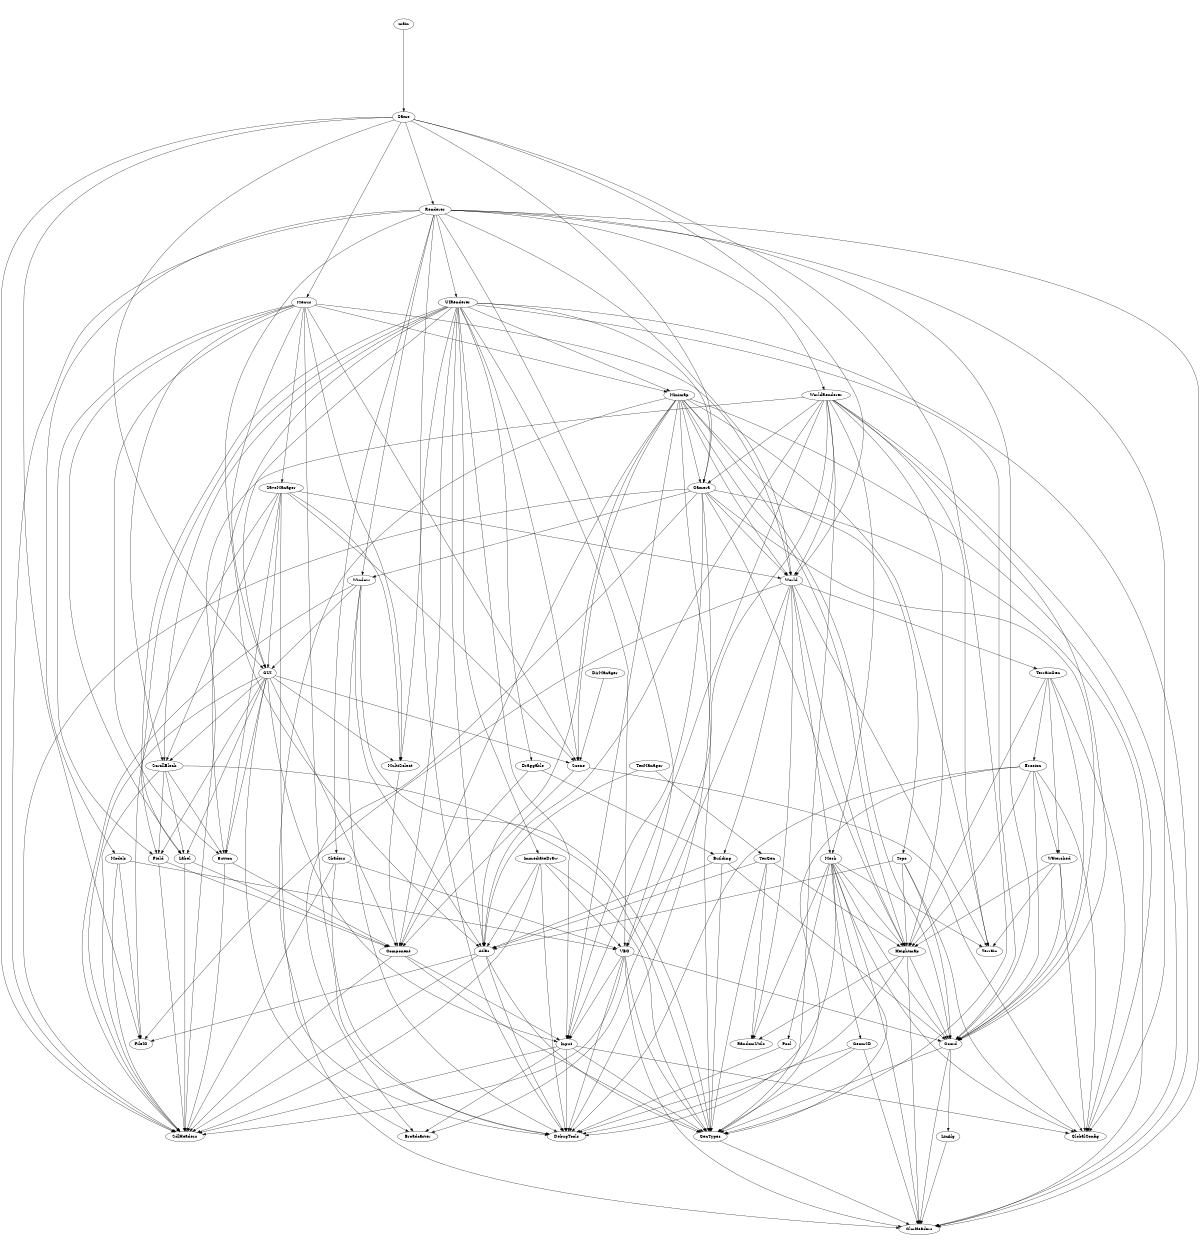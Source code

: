digraph "source tree" {
    overlap=scale;
    size="8,10";
    ratio="fill";
    fontsize="16";
    fontname="Helvetica";
	clusterrank="local";
	"Camera" -> "DebugTools"
	"Camera" -> "Input"
	"WorldRenderer" -> "Camera"
	"WorldRenderer" -> "World"
	"World" -> "Broadcaster"
	"VBO" -> "GenTypes"
	"Menus" -> "World"
	"WorldRenderer" -> "Terrain"
	"Mesh" -> "Terrain"
	"Window" -> "SdlHeaders"
	"SaveManager" -> "DebugTools"
	"Game" -> "GUI"
	"SaveManager" -> "ScrollBlock"
	"Building" -> "Coord"
	"Input" -> "GenTypes"
	"Camera" -> "Heightmap"
	"Menus" -> "DebugTools"
	"Input" -> "DebugTools"
	"Input" -> "GlobalConfig"
	"Atlas" -> "FileIO"
	"DirManager" -> "Scene"
	"Renderer" -> "World"
	"Mesh" -> "RandomUtils"
	"Erosion" -> "Heightmap"
	"Component" -> "SdlHeaders"
	"Game" -> "SdlHeaders"
	"Heightmap" -> "DebugTools"
	"Camera" -> "Window"
	"ImmediateDraw" -> "SdlHeaders"
	"TerrainGen" -> "Coord"
	"Erosion" -> "Coord"
	"Minimap" -> "Camera"
	"Window" -> "GenTypes"
	"Renderer" -> "Atlas"
	"Watershed" -> "GlobalConfig"
	"Renderer" -> "Models"
	"Mesh" -> "DebugTools"
	"GUI" -> "Scene"
	"Minimap" -> "GlmHeaders"
	"Renderer" -> "VBO"
	"GUI" -> "Field"
	"TexGen" -> "GenTypes"
	"Game" -> "GenTypes"
	"LinAlg" -> "GlmHeaders"
	"UIRenderer" -> "ScrollBlock"
	"Coord" -> "GlmHeaders"
	"Topo" -> "GlobalConfig"
	"WorldRenderer" -> "Input"
	"World" -> "TerrainGen"
	"Window" -> "Atlas"
	"TerrainGen" -> "Heightmap"
	"GUI" -> "Button"
	"GUI" -> "ScrollBlock"
	"UIRenderer" -> "Scene"
	"Erosion" -> "GenTypes"
	"Menus" -> "GUI"
	"ImmediateDraw" -> "VBO"
	"Menus" -> "SaveManager"
	"Mesh" -> "GlobalConfig"
	"TerrainGen" -> "Watershed"
	"Renderer" -> "GlmHeaders"
	"WorldRenderer" -> "SdlHeaders"
	"Renderer" -> "Shaders"
	"SaveManager" -> "FileIO"
	"Label" -> "Component"
	"UIRenderer" -> "MultiSelect"
	"Building" -> "Atlas"
	"Erosion" -> "DebugTools"
	"UIRenderer" -> "Button"
	"Menus" -> "Button"
	"Game" -> "Menus"
	"UIRenderer" -> "Minimap"
	"Game" -> "Camera"
	"Coord" -> "LinAlg"
	"Watershed" -> "Coord"
	"Geom2D" -> "DebugTools"
	"Draggable" -> "Component"
	"UIRenderer" -> "Label"
	"MultiSelect" -> "Component"
	"Minimap" -> "Atlas"
	"TexGen" -> "Atlas"
	"Building" -> "GenTypes"
	"UIRenderer" -> "Component"
	"Minimap" -> "Input"
	"Minimap" -> "Coord"
	"Renderer" -> "Window"
	"ImmediateDraw" -> "GenTypes"
	"Minimap" -> "GlobalConfig"
	"GUI" -> "Label"
	"ScrollBlock" -> "GenTypes"
	"Field" -> "Component"
	"UIRenderer" -> "Field"
	"VBO" -> "GlmHeaders"
	"Mesh" -> "Heightmap"
	"Menus" -> "Label"
	"Menus" -> "ScrollBlock"
	"ScrollBlock" -> "Label"
	"Atlas" -> "GenTypes"
	"WorldRenderer" -> "Mesh"
	"VBO" -> "DebugTools"
	"Menus" -> "MultiSelect"
	"Mesh" -> "GlmHeaders"
	"Renderer" -> "WorldRenderer"
	"Button" -> "Component"
	"Camera" -> "GlmHeaders"
	"Renderer" -> "UIRenderer"
	"UIRenderer" -> "Coord"
	"UIRenderer" -> "GlmHeaders"
	"Topo" -> "Atlas"
	"GUI" -> "Broadcaster"
	"TerrainGen" -> "Erosion"
	"WorldRenderer" -> "Heightmap"
	"Models" -> "VBO"
	"main" -> "Game"
	"Topo" -> "Coord"
	"Game" -> "World"
	"World" -> "Mesh"
	"Heightmap" -> "RandomUtils"
	"Shaders" -> "DebugTools"
	"Game" -> "Renderer"
	"WorldRenderer" -> "Atlas"
	"Minimap" -> "Terrain"
	"Minimap" -> "Heightmap"
	"Minimap" -> "Topo"
	"Minimap" -> "Component"
	"World" -> "Terrain"
	"Mesh" -> "Pool"
	"Renderer" -> "GlobalConfig"
	"UIRenderer" -> "VBO"
	"Atlas" -> "DebugTools"
	"WorldRenderer" -> "VBO"
	"ScrollBlock" -> "Button"
	"TexGen" -> "Heightmap"
	"WorldRenderer" -> "GlmHeaders"
	"UIRenderer" -> "Input"
	"TexManager" -> "TexGen"
	"Minimap" -> "GenTypes"
	"GUI" -> "Input"
	"World" -> "FileIO"
	"Atlas" -> "SdlHeaders"
	"Erosion" -> "Watershed"
	"UIRenderer" -> "Draggable"
	"Component" -> "GenTypes"
	"Topo" -> "Heightmap"
	"TexGen" -> "RandomUtils"
	"Window" -> "GUI"
	"GenTypes" -> "GlmHeaders"
	"TerrainGen" -> "GlobalConfig"
	"GUI" -> "MultiSelect"
	"Menus" -> "Scene"
	"Renderer" -> "Coord"
	"Shaders" -> "SdlHeaders"
	"Input" -> "Broadcaster"
	"Camera" -> "World"
	"Field" -> "SdlHeaders"
	"TexManager" -> "Atlas"
	"Geom2D" -> "GlmHeaders"
	"ScrollBlock" -> "Field"
	"Scene" -> "Component"
	"Watershed" -> "Terrain"
	"SaveManager" -> "World"
	"Mesh" -> "GenTypes"
	"Coord" -> "GenTypes"
	"Geom2D" -> "GenTypes"
	"UIRenderer" -> "Camera"
	"UIRenderer" -> "ImmediateDraw"
	"Camera" -> "Broadcaster"
	"Input" -> "SdlHeaders"
	"UIRenderer" -> "Atlas"
	"Models" -> "FileIO"
	"Draggable" -> "Building"
	"GUI" -> "SdlHeaders"
	"WorldRenderer" -> "Coord"
	"VBO" -> "SdlHeaders"
	"ScrollBlock" -> "SdlHeaders"
	"World" -> "Heightmap"
	"WorldRenderer" -> "GenTypes"
	"Scene" -> "GlobalConfig"
	"Shaders" -> "VBO"
	"SaveManager" -> "Scene"
	"SaveManager" -> "MultiSelect"
	"Models" -> "SdlHeaders"
	"Menus" -> "Minimap"
	"GUI" -> "Component"
	"Pool" -> "DebugTools"
	"Label" -> "SdlHeaders"
	"Mesh" -> "Geom2D"
	"Component" -> "Input"
	"Mesh" -> "Coord"
	"SaveManager" -> "GUI"
	"Camera" -> "SdlHeaders"
	"Watershed" -> "Heightmap"
	"Renderer" -> "DebugTools"
	"World" -> "RandomUtils"
	"UIRenderer" -> "GUI"
	"ImmediateDraw" -> "Atlas"
	"Minimap" -> "World"
	"Minimap" -> "Scene"
	"World" -> "Building"
	"Heightmap" -> "Coord"
	"Game" -> "FileIO"
	"VBO" -> "Input"
	"SaveManager" -> "Button"
	"Heightmap" -> "GlmHeaders"
	"Button" -> "SdlHeaders"
	"ImmediateDraw" -> "DebugTools"
	"Renderer" -> "SdlHeaders"
	"VBO" -> "Coord"
	"Menus" -> "Field"
	"Camera" -> "Coord"
	"Window" -> "DebugTools"
	"Erosion" -> "GlobalConfig"
}
